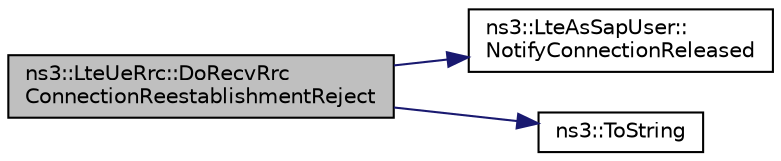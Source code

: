 digraph "ns3::LteUeRrc::DoRecvRrcConnectionReestablishmentReject"
{
 // LATEX_PDF_SIZE
  edge [fontname="Helvetica",fontsize="10",labelfontname="Helvetica",labelfontsize="10"];
  node [fontname="Helvetica",fontsize="10",shape=record];
  rankdir="LR";
  Node1 [label="ns3::LteUeRrc::DoRecvRrc\lConnectionReestablishmentReject",height=0.2,width=0.4,color="black", fillcolor="grey75", style="filled", fontcolor="black",tooltip="Part of the RRC protocol."];
  Node1 -> Node2 [color="midnightblue",fontsize="10",style="solid",fontname="Helvetica"];
  Node2 [label="ns3::LteAsSapUser::\lNotifyConnectionReleased",height=0.2,width=0.4,color="black", fillcolor="white", style="filled",URL="$classns3_1_1_lte_as_sap_user.html#abaa7e7c062a605a1f30d3f3f80fb5d7e",tooltip="Notify the NAS that RRC Connection was released."];
  Node1 -> Node3 [color="midnightblue",fontsize="10",style="solid",fontname="Helvetica"];
  Node3 [label="ns3::ToString",height=0.2,width=0.4,color="black", fillcolor="white", style="filled",URL="$namespacens3.html#a3d1f7e1bec1972e2ae8d64673fcfcd9c",tooltip=" "];
}
